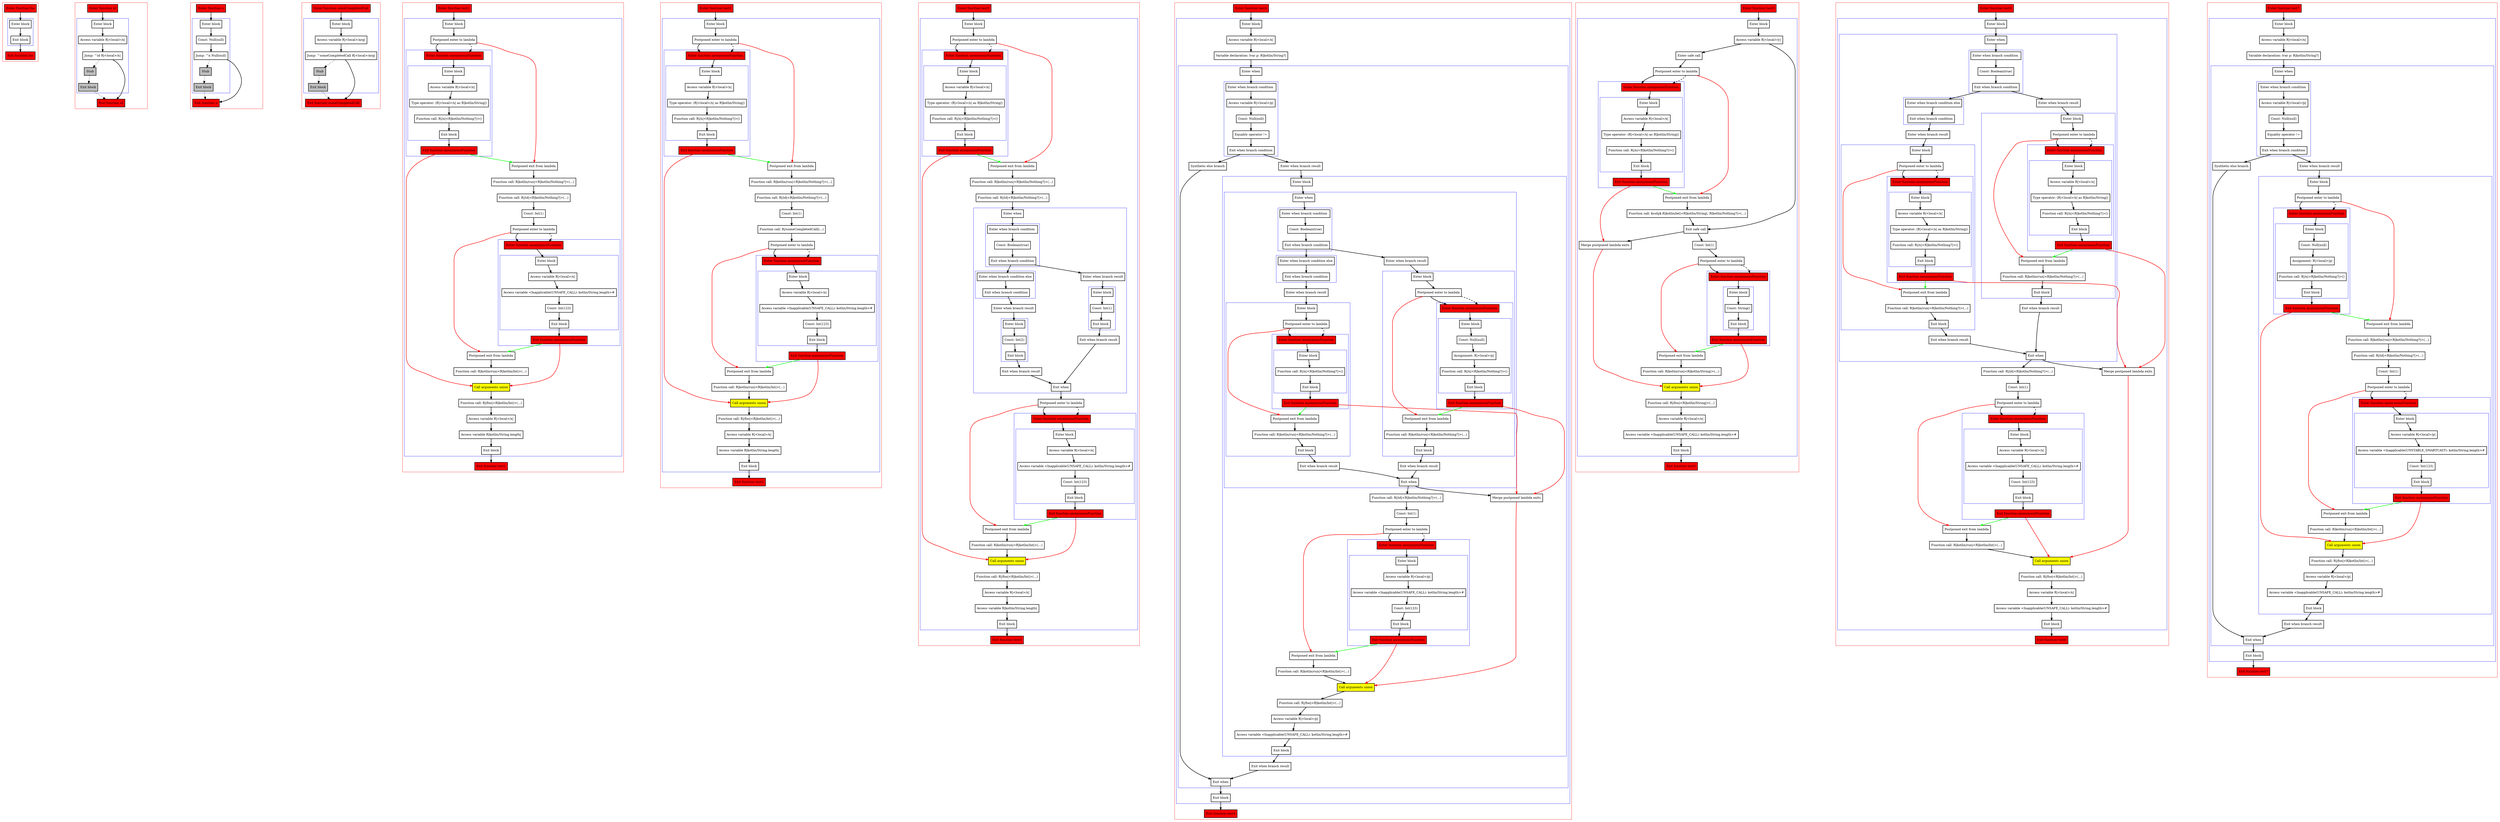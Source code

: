 digraph flowFromInplaceLambda2_kt {
    graph [nodesep=3]
    node [shape=box penwidth=2]
    edge [penwidth=2]

    subgraph cluster_0 {
        color=red
        0 [label="Enter function foo" style="filled" fillcolor=red];
        subgraph cluster_1 {
            color=blue
            1 [label="Enter block"];
            2 [label="Exit block"];
        }
        3 [label="Exit function foo" style="filled" fillcolor=red];
    }
    0 -> {1};
    1 -> {2};
    2 -> {3};

    subgraph cluster_2 {
        color=red
        4 [label="Enter function id" style="filled" fillcolor=red];
        subgraph cluster_3 {
            color=blue
            5 [label="Enter block"];
            6 [label="Access variable R|<local>/x|"];
            7 [label="Jump: ^id R|<local>/x|"];
            8 [label="Stub" style="filled" fillcolor=gray];
            9 [label="Exit block" style="filled" fillcolor=gray];
        }
        10 [label="Exit function id" style="filled" fillcolor=red];
    }
    4 -> {5};
    5 -> {6};
    6 -> {7};
    7 -> {10};
    7 -> {8} [style=dotted];
    8 -> {9} [style=dotted];
    9 -> {10} [style=dotted];

    subgraph cluster_4 {
        color=red
        11 [label="Enter function n" style="filled" fillcolor=red];
        subgraph cluster_5 {
            color=blue
            12 [label="Enter block"];
            13 [label="Const: Null(null)"];
            14 [label="Jump: ^n Null(null)"];
            15 [label="Stub" style="filled" fillcolor=gray];
            16 [label="Exit block" style="filled" fillcolor=gray];
        }
        17 [label="Exit function n" style="filled" fillcolor=red];
    }
    11 -> {12};
    12 -> {13};
    13 -> {14};
    14 -> {17};
    14 -> {15} [style=dotted];
    15 -> {16} [style=dotted];
    16 -> {17} [style=dotted];

    subgraph cluster_6 {
        color=red
        18 [label="Enter function someCompletedCall" style="filled" fillcolor=red];
        subgraph cluster_7 {
            color=blue
            19 [label="Enter block"];
            20 [label="Access variable R|<local>/arg|"];
            21 [label="Jump: ^someCompletedCall R|<local>/arg|"];
            22 [label="Stub" style="filled" fillcolor=gray];
            23 [label="Exit block" style="filled" fillcolor=gray];
        }
        24 [label="Exit function someCompletedCall" style="filled" fillcolor=red];
    }
    18 -> {19};
    19 -> {20};
    20 -> {21};
    21 -> {24};
    21 -> {22} [style=dotted];
    22 -> {23} [style=dotted];
    23 -> {24} [style=dotted];

    subgraph cluster_8 {
        color=red
        25 [label="Enter function test1" style="filled" fillcolor=red];
        subgraph cluster_9 {
            color=blue
            26 [label="Enter block"];
            27 [label="Postponed enter to lambda"];
            subgraph cluster_10 {
                color=blue
                41 [label="Enter function anonymousFunction" style="filled" fillcolor=red];
                subgraph cluster_11 {
                    color=blue
                    42 [label="Enter block"];
                    43 [label="Access variable R|<local>/x|"];
                    44 [label="Type operator: (R|<local>/x| as R|kotlin/String|)"];
                    45 [label="Function call: R|/n|<R|kotlin/Nothing?|>()"];
                    46 [label="Exit block"];
                }
                47 [label="Exit function anonymousFunction" style="filled" fillcolor=red];
            }
            28 [label="Postponed exit from lambda"];
            29 [label="Function call: R|kotlin/run|<R|kotlin/Nothing?|>(...)"];
            30 [label="Function call: R|/id|<R|kotlin/Nothing?|>(...)"];
            31 [label="Const: Int(1)"];
            32 [label="Postponed enter to lambda"];
            subgraph cluster_12 {
                color=blue
                48 [label="Enter function anonymousFunction" style="filled" fillcolor=red];
                subgraph cluster_13 {
                    color=blue
                    49 [label="Enter block"];
                    50 [label="Access variable R|<local>/x|"];
                    51 [label="Access variable <Inapplicable(UNSAFE_CALL): kotlin/String.length>#"];
                    52 [label="Const: Int(123)"];
                    53 [label="Exit block"];
                }
                54 [label="Exit function anonymousFunction" style="filled" fillcolor=red];
            }
            33 [label="Postponed exit from lambda"];
            34 [label="Function call: R|kotlin/run|<R|kotlin/Int|>(...)"];
            35 [label="Call arguments union" style="filled" fillcolor=yellow];
            36 [label="Function call: R|/foo|<R|kotlin/Int|>(...)"];
            37 [label="Access variable R|<local>/x|"];
            38 [label="Access variable R|kotlin/String.length|"];
            39 [label="Exit block"];
        }
        40 [label="Exit function test1" style="filled" fillcolor=red];
    }
    25 -> {26};
    26 -> {27};
    27 -> {41};
    27 -> {28} [color=red];
    27 -> {41} [style=dashed];
    28 -> {29};
    29 -> {30};
    30 -> {31};
    31 -> {32};
    32 -> {48};
    32 -> {33} [color=red];
    32 -> {48} [style=dashed];
    33 -> {34};
    34 -> {35};
    35 -> {36};
    36 -> {37};
    37 -> {38};
    38 -> {39};
    39 -> {40};
    41 -> {42};
    42 -> {43};
    43 -> {44};
    44 -> {45};
    45 -> {46};
    46 -> {47};
    47 -> {35} [color=red];
    47 -> {28} [color=green];
    48 -> {49};
    49 -> {50};
    50 -> {51};
    51 -> {52};
    52 -> {53};
    53 -> {54};
    54 -> {35} [color=red];
    54 -> {33} [color=green];

    subgraph cluster_14 {
        color=red
        55 [label="Enter function test2" style="filled" fillcolor=red];
        subgraph cluster_15 {
            color=blue
            56 [label="Enter block"];
            57 [label="Postponed enter to lambda"];
            subgraph cluster_16 {
                color=blue
                72 [label="Enter function anonymousFunction" style="filled" fillcolor=red];
                subgraph cluster_17 {
                    color=blue
                    73 [label="Enter block"];
                    74 [label="Access variable R|<local>/x|"];
                    75 [label="Type operator: (R|<local>/x| as R|kotlin/String|)"];
                    76 [label="Function call: R|/n|<R|kotlin/Nothing?|>()"];
                    77 [label="Exit block"];
                }
                78 [label="Exit function anonymousFunction" style="filled" fillcolor=red];
            }
            58 [label="Postponed exit from lambda"];
            59 [label="Function call: R|kotlin/run|<R|kotlin/Nothing?|>(...)"];
            60 [label="Function call: R|/id|<R|kotlin/Nothing?|>(...)"];
            61 [label="Const: Int(1)"];
            62 [label="Function call: R|/someCompletedCall|(...)"];
            63 [label="Postponed enter to lambda"];
            subgraph cluster_18 {
                color=blue
                79 [label="Enter function anonymousFunction" style="filled" fillcolor=red];
                subgraph cluster_19 {
                    color=blue
                    80 [label="Enter block"];
                    81 [label="Access variable R|<local>/x|"];
                    82 [label="Access variable <Inapplicable(UNSAFE_CALL): kotlin/String.length>#"];
                    83 [label="Const: Int(123)"];
                    84 [label="Exit block"];
                }
                85 [label="Exit function anonymousFunction" style="filled" fillcolor=red];
            }
            64 [label="Postponed exit from lambda"];
            65 [label="Function call: R|kotlin/run|<R|kotlin/Int|>(...)"];
            66 [label="Call arguments union" style="filled" fillcolor=yellow];
            67 [label="Function call: R|/foo|<R|kotlin/Int|>(...)"];
            68 [label="Access variable R|<local>/x|"];
            69 [label="Access variable R|kotlin/String.length|"];
            70 [label="Exit block"];
        }
        71 [label="Exit function test2" style="filled" fillcolor=red];
    }
    55 -> {56};
    56 -> {57};
    57 -> {72};
    57 -> {58} [color=red];
    57 -> {72} [style=dashed];
    58 -> {59};
    59 -> {60};
    60 -> {61};
    61 -> {62};
    62 -> {63};
    63 -> {79};
    63 -> {64} [color=red];
    63 -> {79} [style=dashed];
    64 -> {65};
    65 -> {66};
    66 -> {67};
    67 -> {68};
    68 -> {69};
    69 -> {70};
    70 -> {71};
    72 -> {73};
    73 -> {74};
    74 -> {75};
    75 -> {76};
    76 -> {77};
    77 -> {78};
    78 -> {66} [color=red];
    78 -> {58} [color=green];
    79 -> {80};
    80 -> {81};
    81 -> {82};
    82 -> {83};
    83 -> {84};
    84 -> {85};
    85 -> {66} [color=red];
    85 -> {64} [color=green];

    subgraph cluster_20 {
        color=red
        86 [label="Enter function test3" style="filled" fillcolor=red];
        subgraph cluster_21 {
            color=blue
            87 [label="Enter block"];
            88 [label="Postponed enter to lambda"];
            subgraph cluster_22 {
                color=blue
                118 [label="Enter function anonymousFunction" style="filled" fillcolor=red];
                subgraph cluster_23 {
                    color=blue
                    119 [label="Enter block"];
                    120 [label="Access variable R|<local>/x|"];
                    121 [label="Type operator: (R|<local>/x| as R|kotlin/String|)"];
                    122 [label="Function call: R|/n|<R|kotlin/Nothing?|>()"];
                    123 [label="Exit block"];
                }
                124 [label="Exit function anonymousFunction" style="filled" fillcolor=red];
            }
            89 [label="Postponed exit from lambda"];
            90 [label="Function call: R|kotlin/run|<R|kotlin/Nothing?|>(...)"];
            91 [label="Function call: R|/id|<R|kotlin/Nothing?|>(...)"];
            subgraph cluster_24 {
                color=blue
                92 [label="Enter when"];
                subgraph cluster_25 {
                    color=blue
                    93 [label="Enter when branch condition "];
                    94 [label="Const: Boolean(true)"];
                    95 [label="Exit when branch condition"];
                }
                subgraph cluster_26 {
                    color=blue
                    96 [label="Enter when branch condition else"];
                    97 [label="Exit when branch condition"];
                }
                98 [label="Enter when branch result"];
                subgraph cluster_27 {
                    color=blue
                    99 [label="Enter block"];
                    100 [label="Const: Int(2)"];
                    101 [label="Exit block"];
                }
                102 [label="Exit when branch result"];
                103 [label="Enter when branch result"];
                subgraph cluster_28 {
                    color=blue
                    104 [label="Enter block"];
                    105 [label="Const: Int(1)"];
                    106 [label="Exit block"];
                }
                107 [label="Exit when branch result"];
                108 [label="Exit when"];
            }
            109 [label="Postponed enter to lambda"];
            subgraph cluster_29 {
                color=blue
                125 [label="Enter function anonymousFunction" style="filled" fillcolor=red];
                subgraph cluster_30 {
                    color=blue
                    126 [label="Enter block"];
                    127 [label="Access variable R|<local>/x|"];
                    128 [label="Access variable <Inapplicable(UNSAFE_CALL): kotlin/String.length>#"];
                    129 [label="Const: Int(123)"];
                    130 [label="Exit block"];
                }
                131 [label="Exit function anonymousFunction" style="filled" fillcolor=red];
            }
            110 [label="Postponed exit from lambda"];
            111 [label="Function call: R|kotlin/run|<R|kotlin/Int|>(...)"];
            112 [label="Call arguments union" style="filled" fillcolor=yellow];
            113 [label="Function call: R|/foo|<R|kotlin/Int|>(...)"];
            114 [label="Access variable R|<local>/x|"];
            115 [label="Access variable R|kotlin/String.length|"];
            116 [label="Exit block"];
        }
        117 [label="Exit function test3" style="filled" fillcolor=red];
    }
    86 -> {87};
    87 -> {88};
    88 -> {118};
    88 -> {89} [color=red];
    88 -> {118} [style=dashed];
    89 -> {90};
    90 -> {91};
    91 -> {92};
    92 -> {93};
    93 -> {94};
    94 -> {95};
    95 -> {103 96};
    96 -> {97};
    97 -> {98};
    98 -> {99};
    99 -> {100};
    100 -> {101};
    101 -> {102};
    102 -> {108};
    103 -> {104};
    104 -> {105};
    105 -> {106};
    106 -> {107};
    107 -> {108};
    108 -> {109};
    109 -> {125};
    109 -> {110} [color=red];
    109 -> {125} [style=dashed];
    110 -> {111};
    111 -> {112};
    112 -> {113};
    113 -> {114};
    114 -> {115};
    115 -> {116};
    116 -> {117};
    118 -> {119};
    119 -> {120};
    120 -> {121};
    121 -> {122};
    122 -> {123};
    123 -> {124};
    124 -> {112} [color=red];
    124 -> {89} [color=green];
    125 -> {126};
    126 -> {127};
    127 -> {128};
    128 -> {129};
    129 -> {130};
    130 -> {131};
    131 -> {112} [color=red];
    131 -> {110} [color=green];

    subgraph cluster_31 {
        color=red
        132 [label="Enter function test4" style="filled" fillcolor=red];
        subgraph cluster_32 {
            color=blue
            133 [label="Enter block"];
            134 [label="Access variable R|<local>/x|"];
            135 [label="Variable declaration: lvar p: R|kotlin/String?|"];
            subgraph cluster_33 {
                color=blue
                136 [label="Enter when"];
                subgraph cluster_34 {
                    color=blue
                    137 [label="Enter when branch condition "];
                    138 [label="Access variable R|<local>/p|"];
                    139 [label="Const: Null(null)"];
                    140 [label="Equality operator !="];
                    141 [label="Exit when branch condition"];
                }
                142 [label="Synthetic else branch"];
                143 [label="Enter when branch result"];
                subgraph cluster_35 {
                    color=blue
                    144 [label="Enter block"];
                    subgraph cluster_36 {
                        color=blue
                        145 [label="Enter when"];
                        subgraph cluster_37 {
                            color=blue
                            146 [label="Enter when branch condition "];
                            147 [label="Const: Boolean(true)"];
                            148 [label="Exit when branch condition"];
                        }
                        subgraph cluster_38 {
                            color=blue
                            149 [label="Enter when branch condition else"];
                            150 [label="Exit when branch condition"];
                        }
                        151 [label="Enter when branch result"];
                        subgraph cluster_39 {
                            color=blue
                            152 [label="Enter block"];
                            153 [label="Postponed enter to lambda"];
                            subgraph cluster_40 {
                                color=blue
                                188 [label="Enter function anonymousFunction" style="filled" fillcolor=red];
                                subgraph cluster_41 {
                                    color=blue
                                    189 [label="Enter block"];
                                    190 [label="Function call: R|/n|<R|kotlin/Nothing?|>()"];
                                    191 [label="Exit block"];
                                }
                                192 [label="Exit function anonymousFunction" style="filled" fillcolor=red];
                            }
                            154 [label="Postponed exit from lambda"];
                            155 [label="Function call: R|kotlin/run|<R|kotlin/Nothing?|>(...)"];
                            156 [label="Exit block"];
                        }
                        157 [label="Exit when branch result"];
                        158 [label="Enter when branch result"];
                        subgraph cluster_42 {
                            color=blue
                            159 [label="Enter block"];
                            160 [label="Postponed enter to lambda"];
                            subgraph cluster_43 {
                                color=blue
                                181 [label="Enter function anonymousFunction" style="filled" fillcolor=red];
                                subgraph cluster_44 {
                                    color=blue
                                    182 [label="Enter block"];
                                    183 [label="Const: Null(null)"];
                                    184 [label="Assignment: R|<local>/p|"];
                                    185 [label="Function call: R|/n|<R|kotlin/Nothing?|>()"];
                                    186 [label="Exit block"];
                                }
                                187 [label="Exit function anonymousFunction" style="filled" fillcolor=red];
                            }
                            161 [label="Postponed exit from lambda"];
                            162 [label="Function call: R|kotlin/run|<R|kotlin/Nothing?|>(...)"];
                            163 [label="Exit block"];
                        }
                        164 [label="Exit when branch result"];
                        165 [label="Exit when"];
                    }
                    166 [label="Function call: R|/id|<R|kotlin/Nothing?|>(...)"];
                    167 [label="Const: Int(1)"];
                    168 [label="Postponed enter to lambda"];
                    subgraph cluster_45 {
                        color=blue
                        193 [label="Enter function anonymousFunction" style="filled" fillcolor=red];
                        subgraph cluster_46 {
                            color=blue
                            194 [label="Enter block"];
                            195 [label="Access variable R|<local>/p|"];
                            196 [label="Access variable <Inapplicable(UNSAFE_CALL): kotlin/String.length>#"];
                            197 [label="Const: Int(123)"];
                            198 [label="Exit block"];
                        }
                        199 [label="Exit function anonymousFunction" style="filled" fillcolor=red];
                    }
                    169 [label="Postponed exit from lambda"];
                    170 [label="Function call: R|kotlin/run|<R|kotlin/Int|>(...)"];
                    171 [label="Merge postponed lambda exits"];
                    172 [label="Call arguments union" style="filled" fillcolor=yellow];
                    173 [label="Function call: R|/foo|<R|kotlin/Int|>(...)"];
                    174 [label="Access variable R|<local>/p|"];
                    175 [label="Access variable <Inapplicable(UNSAFE_CALL): kotlin/String.length>#"];
                    176 [label="Exit block"];
                }
                177 [label="Exit when branch result"];
                178 [label="Exit when"];
            }
            179 [label="Exit block"];
        }
        180 [label="Exit function test4" style="filled" fillcolor=red];
    }
    132 -> {133};
    133 -> {134};
    134 -> {135};
    135 -> {136};
    136 -> {137};
    137 -> {138};
    138 -> {139};
    139 -> {140};
    140 -> {141};
    141 -> {143 142};
    142 -> {178};
    143 -> {144};
    144 -> {145};
    145 -> {146};
    146 -> {147};
    147 -> {148};
    148 -> {158 149};
    149 -> {150};
    150 -> {151};
    151 -> {152};
    152 -> {153};
    153 -> {188};
    153 -> {154} [color=red];
    153 -> {188} [style=dashed];
    154 -> {155};
    155 -> {156};
    156 -> {157};
    157 -> {165};
    158 -> {159};
    159 -> {160};
    160 -> {181};
    160 -> {161} [color=red];
    160 -> {181} [style=dashed];
    161 -> {162};
    162 -> {163};
    163 -> {164};
    164 -> {165};
    165 -> {171 166};
    166 -> {167};
    167 -> {168};
    168 -> {193};
    168 -> {169} [color=red];
    168 -> {193} [style=dashed];
    169 -> {170};
    170 -> {172};
    171 -> {172} [color=red];
    172 -> {173};
    173 -> {174};
    174 -> {175};
    175 -> {176};
    176 -> {177};
    177 -> {178};
    178 -> {179};
    179 -> {180};
    181 -> {182};
    182 -> {183};
    183 -> {184};
    184 -> {185};
    185 -> {186};
    186 -> {187};
    187 -> {171} [color=red];
    187 -> {161} [color=green];
    188 -> {189};
    189 -> {190};
    190 -> {191};
    191 -> {192};
    192 -> {171} [color=red];
    192 -> {154} [color=green];
    193 -> {194};
    194 -> {195};
    195 -> {196};
    196 -> {197};
    197 -> {198};
    198 -> {199};
    199 -> {172} [color=red];
    199 -> {169} [color=green];

    subgraph cluster_47 {
        color=red
        200 [label="Enter function test5" style="filled" fillcolor=red];
        subgraph cluster_48 {
            color=blue
            201 [label="Enter block"];
            202 [label="Access variable R|<local>/y|"];
            203 [label="Enter safe call"];
            204 [label="Postponed enter to lambda"];
            subgraph cluster_49 {
                color=blue
                219 [label="Enter function anonymousFunction" style="filled" fillcolor=red];
                subgraph cluster_50 {
                    color=blue
                    220 [label="Enter block"];
                    221 [label="Access variable R|<local>/x|"];
                    222 [label="Type operator: (R|<local>/x| as R|kotlin/String|)"];
                    223 [label="Function call: R|/n|<R|kotlin/Nothing?|>()"];
                    224 [label="Exit block"];
                }
                225 [label="Exit function anonymousFunction" style="filled" fillcolor=red];
            }
            205 [label="Postponed exit from lambda"];
            206 [label="Function call: $subj$.R|kotlin/let|<R|kotlin/String|, R|kotlin/Nothing?|>(...)"];
            207 [label="Exit safe call"];
            208 [label="Const: Int(1)"];
            209 [label="Postponed enter to lambda"];
            subgraph cluster_51 {
                color=blue
                226 [label="Enter function anonymousFunction" style="filled" fillcolor=red];
                subgraph cluster_52 {
                    color=blue
                    227 [label="Enter block"];
                    228 [label="Const: String()"];
                    229 [label="Exit block"];
                }
                230 [label="Exit function anonymousFunction" style="filled" fillcolor=red];
            }
            210 [label="Postponed exit from lambda"];
            211 [label="Function call: R|kotlin/run|<R|kotlin/String|>(...)"];
            212 [label="Merge postponed lambda exits"];
            213 [label="Call arguments union" style="filled" fillcolor=yellow];
            214 [label="Function call: R|/foo|<R|kotlin/String|>(...)"];
            215 [label="Access variable R|<local>/x|"];
            216 [label="Access variable <Inapplicable(UNSAFE_CALL): kotlin/String.length>#"];
            217 [label="Exit block"];
        }
        218 [label="Exit function test5" style="filled" fillcolor=red];
    }
    200 -> {201};
    201 -> {202};
    202 -> {203 207};
    203 -> {204};
    204 -> {219};
    204 -> {205} [color=red];
    204 -> {219} [style=dashed];
    205 -> {206};
    206 -> {207};
    207 -> {212 208};
    208 -> {209};
    209 -> {226};
    209 -> {210} [color=red];
    209 -> {226} [style=dashed];
    210 -> {211};
    211 -> {213};
    212 -> {213} [color=red];
    213 -> {214};
    214 -> {215};
    215 -> {216};
    216 -> {217};
    217 -> {218};
    219 -> {220};
    220 -> {221};
    221 -> {222};
    222 -> {223};
    223 -> {224};
    224 -> {225};
    225 -> {212} [color=red];
    225 -> {205} [color=green];
    226 -> {227};
    227 -> {228};
    228 -> {229};
    229 -> {230};
    230 -> {213} [color=red];
    230 -> {210} [color=green];

    subgraph cluster_53 {
        color=red
        231 [label="Enter function test6" style="filled" fillcolor=red];
        subgraph cluster_54 {
            color=blue
            232 [label="Enter block"];
            subgraph cluster_55 {
                color=blue
                233 [label="Enter when"];
                subgraph cluster_56 {
                    color=blue
                    234 [label="Enter when branch condition "];
                    235 [label="Const: Boolean(true)"];
                    236 [label="Exit when branch condition"];
                }
                subgraph cluster_57 {
                    color=blue
                    237 [label="Enter when branch condition else"];
                    238 [label="Exit when branch condition"];
                }
                239 [label="Enter when branch result"];
                subgraph cluster_58 {
                    color=blue
                    240 [label="Enter block"];
                    241 [label="Postponed enter to lambda"];
                    subgraph cluster_59 {
                        color=blue
                        273 [label="Enter function anonymousFunction" style="filled" fillcolor=red];
                        subgraph cluster_60 {
                            color=blue
                            274 [label="Enter block"];
                            275 [label="Access variable R|<local>/x|"];
                            276 [label="Type operator: (R|<local>/x| as R|kotlin/String|)"];
                            277 [label="Function call: R|/n|<R|kotlin/Nothing?|>()"];
                            278 [label="Exit block"];
                        }
                        279 [label="Exit function anonymousFunction" style="filled" fillcolor=red];
                    }
                    242 [label="Postponed exit from lambda"];
                    243 [label="Function call: R|kotlin/run|<R|kotlin/Nothing?|>(...)"];
                    244 [label="Exit block"];
                }
                245 [label="Exit when branch result"];
                246 [label="Enter when branch result"];
                subgraph cluster_61 {
                    color=blue
                    247 [label="Enter block"];
                    248 [label="Postponed enter to lambda"];
                    subgraph cluster_62 {
                        color=blue
                        266 [label="Enter function anonymousFunction" style="filled" fillcolor=red];
                        subgraph cluster_63 {
                            color=blue
                            267 [label="Enter block"];
                            268 [label="Access variable R|<local>/x|"];
                            269 [label="Type operator: (R|<local>/x| as R|kotlin/String|)"];
                            270 [label="Function call: R|/n|<R|kotlin/Nothing?|>()"];
                            271 [label="Exit block"];
                        }
                        272 [label="Exit function anonymousFunction" style="filled" fillcolor=red];
                    }
                    249 [label="Postponed exit from lambda"];
                    250 [label="Function call: R|kotlin/run|<R|kotlin/Nothing?|>(...)"];
                    251 [label="Exit block"];
                }
                252 [label="Exit when branch result"];
                253 [label="Exit when"];
            }
            254 [label="Function call: R|/id|<R|kotlin/Nothing?|>(...)"];
            255 [label="Const: Int(1)"];
            256 [label="Postponed enter to lambda"];
            subgraph cluster_64 {
                color=blue
                280 [label="Enter function anonymousFunction" style="filled" fillcolor=red];
                subgraph cluster_65 {
                    color=blue
                    281 [label="Enter block"];
                    282 [label="Access variable R|<local>/x|"];
                    283 [label="Access variable <Inapplicable(UNSAFE_CALL): kotlin/String.length>#"];
                    284 [label="Const: Int(123)"];
                    285 [label="Exit block"];
                }
                286 [label="Exit function anonymousFunction" style="filled" fillcolor=red];
            }
            257 [label="Postponed exit from lambda"];
            258 [label="Function call: R|kotlin/run|<R|kotlin/Int|>(...)"];
            259 [label="Merge postponed lambda exits"];
            260 [label="Call arguments union" style="filled" fillcolor=yellow];
            261 [label="Function call: R|/foo|<R|kotlin/Int|>(...)"];
            262 [label="Access variable R|<local>/x|"];
            263 [label="Access variable <Inapplicable(UNSAFE_CALL): kotlin/String.length>#"];
            264 [label="Exit block"];
        }
        265 [label="Exit function test6" style="filled" fillcolor=red];
    }
    231 -> {232};
    232 -> {233};
    233 -> {234};
    234 -> {235};
    235 -> {236};
    236 -> {246 237};
    237 -> {238};
    238 -> {239};
    239 -> {240};
    240 -> {241};
    241 -> {273};
    241 -> {242} [color=red];
    241 -> {273} [style=dashed];
    242 -> {243};
    243 -> {244};
    244 -> {245};
    245 -> {253};
    246 -> {247};
    247 -> {248};
    248 -> {266};
    248 -> {249} [color=red];
    248 -> {266} [style=dashed];
    249 -> {250};
    250 -> {251};
    251 -> {252};
    252 -> {253};
    253 -> {259 254};
    254 -> {255};
    255 -> {256};
    256 -> {280};
    256 -> {257} [color=red];
    256 -> {280} [style=dashed];
    257 -> {258};
    258 -> {260};
    259 -> {260} [color=red];
    260 -> {261};
    261 -> {262};
    262 -> {263};
    263 -> {264};
    264 -> {265};
    266 -> {267};
    267 -> {268};
    268 -> {269};
    269 -> {270};
    270 -> {271};
    271 -> {272};
    272 -> {259} [color=red];
    272 -> {249} [color=green];
    273 -> {274};
    274 -> {275};
    275 -> {276};
    276 -> {277};
    277 -> {278};
    278 -> {279};
    279 -> {259} [color=red];
    279 -> {242} [color=green];
    280 -> {281};
    281 -> {282};
    282 -> {283};
    283 -> {284};
    284 -> {285};
    285 -> {286};
    286 -> {260} [color=red];
    286 -> {257} [color=green];

    subgraph cluster_66 {
        color=red
        287 [label="Enter function test7" style="filled" fillcolor=red];
        subgraph cluster_67 {
            color=blue
            288 [label="Enter block"];
            289 [label="Access variable R|<local>/x|"];
            290 [label="Variable declaration: lvar p: R|kotlin/String?|"];
            subgraph cluster_68 {
                color=blue
                291 [label="Enter when"];
                subgraph cluster_69 {
                    color=blue
                    292 [label="Enter when branch condition "];
                    293 [label="Access variable R|<local>/p|"];
                    294 [label="Const: Null(null)"];
                    295 [label="Equality operator !="];
                    296 [label="Exit when branch condition"];
                }
                297 [label="Synthetic else branch"];
                298 [label="Enter when branch result"];
                subgraph cluster_70 {
                    color=blue
                    299 [label="Enter block"];
                    300 [label="Postponed enter to lambda"];
                    subgraph cluster_71 {
                        color=blue
                        317 [label="Enter function anonymousFunction" style="filled" fillcolor=red];
                        subgraph cluster_72 {
                            color=blue
                            318 [label="Enter block"];
                            319 [label="Const: Null(null)"];
                            320 [label="Assignment: R|<local>/p|"];
                            321 [label="Function call: R|/n|<R|kotlin/Nothing?|>()"];
                            322 [label="Exit block"];
                        }
                        323 [label="Exit function anonymousFunction" style="filled" fillcolor=red];
                    }
                    301 [label="Postponed exit from lambda"];
                    302 [label="Function call: R|kotlin/run|<R|kotlin/Nothing?|>(...)"];
                    303 [label="Function call: R|/id|<R|kotlin/Nothing?|>(...)"];
                    304 [label="Const: Int(1)"];
                    305 [label="Postponed enter to lambda"];
                    subgraph cluster_73 {
                        color=blue
                        324 [label="Enter function anonymousFunction" style="filled" fillcolor=red];
                        subgraph cluster_74 {
                            color=blue
                            325 [label="Enter block"];
                            326 [label="Access variable R|<local>/p|"];
                            327 [label="Access variable <Inapplicable(UNSTABLE_SMARTCAST): kotlin/String.length>#"];
                            328 [label="Const: Int(123)"];
                            329 [label="Exit block"];
                        }
                        330 [label="Exit function anonymousFunction" style="filled" fillcolor=red];
                    }
                    306 [label="Postponed exit from lambda"];
                    307 [label="Function call: R|kotlin/run|<R|kotlin/Int|>(...)"];
                    308 [label="Call arguments union" style="filled" fillcolor=yellow];
                    309 [label="Function call: R|/foo|<R|kotlin/Int|>(...)"];
                    310 [label="Access variable R|<local>/p|"];
                    311 [label="Access variable <Inapplicable(UNSAFE_CALL): kotlin/String.length>#"];
                    312 [label="Exit block"];
                }
                313 [label="Exit when branch result"];
                314 [label="Exit when"];
            }
            315 [label="Exit block"];
        }
        316 [label="Exit function test7" style="filled" fillcolor=red];
    }
    287 -> {288};
    288 -> {289};
    289 -> {290};
    290 -> {291};
    291 -> {292};
    292 -> {293};
    293 -> {294};
    294 -> {295};
    295 -> {296};
    296 -> {298 297};
    297 -> {314};
    298 -> {299};
    299 -> {300};
    300 -> {317};
    300 -> {301} [color=red];
    300 -> {317} [style=dashed];
    301 -> {302};
    302 -> {303};
    303 -> {304};
    304 -> {305};
    305 -> {324};
    305 -> {306} [color=red];
    305 -> {324} [style=dashed];
    306 -> {307};
    307 -> {308};
    308 -> {309};
    309 -> {310};
    310 -> {311};
    311 -> {312};
    312 -> {313};
    313 -> {314};
    314 -> {315};
    315 -> {316};
    317 -> {318};
    318 -> {319};
    319 -> {320};
    320 -> {321};
    321 -> {322};
    322 -> {323};
    323 -> {308} [color=red];
    323 -> {301} [color=green];
    324 -> {325};
    325 -> {326};
    326 -> {327};
    327 -> {328};
    328 -> {329};
    329 -> {330};
    330 -> {308} [color=red];
    330 -> {306} [color=green];

}
